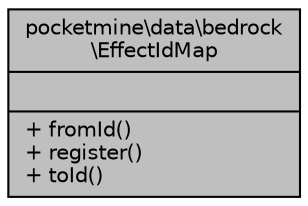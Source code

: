 digraph "pocketmine\data\bedrock\EffectIdMap"
{
 // INTERACTIVE_SVG=YES
 // LATEX_PDF_SIZE
  edge [fontname="Helvetica",fontsize="10",labelfontname="Helvetica",labelfontsize="10"];
  node [fontname="Helvetica",fontsize="10",shape=record];
  Node1 [label="{pocketmine\\data\\bedrock\l\\EffectIdMap\n||+ fromId()\l+ register()\l+ toId()\l}",height=0.2,width=0.4,color="black", fillcolor="grey75", style="filled", fontcolor="black",tooltip=" "];
}
